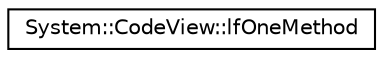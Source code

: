 digraph G
{
  edge [fontname="Helvetica",fontsize="10",labelfontname="Helvetica",labelfontsize="10"];
  node [fontname="Helvetica",fontsize="10",shape=record];
  rankdir="LR";
  Node1 [label="System::CodeView::lfOneMethod",height=0.2,width=0.4,color="black", fillcolor="white", style="filled",URL="$struct_system_1_1_code_view_1_1lf_one_method.html"];
}

